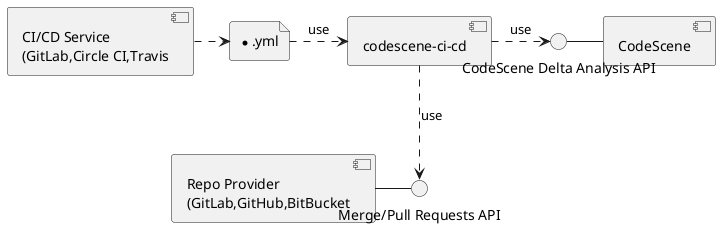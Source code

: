 @startuml

component "Repo Provider\n(GitLab,GitHub,BitBucket" as repo
component "CI/CD Service\n(GitLab,Circle CI,Travis" as cicd
component CodeScene as codescene
component "codescene-ci-cd" as cscicd
interface "Merge/Pull Requests API" as repoAPI
interface "CodeScene Delta Analysis API" as codesceneAPI

file "*.yml" as buildscript

repo - repoAPI
codesceneAPI - codescene
cscicd .down.> repoAPI : use
cscicd .right.> codesceneAPI : use
cicd .right.> buildscript
buildscript .right.> cscicd : use

@enduml